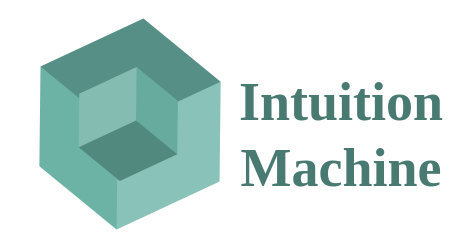 <mxfile version="12.3.8" type="github" pages="1">
  <diagram id="KjCLcr777CeXuh56Vzgp" name="Page-1">
    <mxGraphModel dx="789" dy="511" grid="1" gridSize="10" guides="1" tooltips="1" connect="1" arrows="1" fold="1" page="1" pageScale="1" pageWidth="850" pageHeight="1100" math="0" shadow="0">
      <root>
        <mxCell id="0"/>
        <mxCell id="1" parent="0"/>
        <mxCell id="l-CDvTGbUFodCzUKEkij-1" value="" style="group" vertex="1" connectable="0" parent="1">
          <mxGeometry x="60" y="110" width="90" height="100" as="geometry"/>
        </mxCell>
        <mxCell id="Z58XzRF4joGfe4loIMfG-18" value="" style="verticalLabelPosition=bottom;verticalAlign=top;html=1;shape=mxgraph.infographic.shadedCube;isoAngle=15;fillColor=#6CB3A6;strokeColor=none;rotation=-115;" parent="l-CDvTGbUFodCzUKEkij-1" vertex="1">
          <mxGeometry width="90" height="100" as="geometry"/>
        </mxCell>
        <mxCell id="Z58XzRF4joGfe4loIMfG-6" style="edgeStyle=orthogonalEdgeStyle;rounded=0;orthogonalLoop=1;jettySize=auto;html=1;exitX=1;exitY=0.5;exitDx=0;exitDy=0;" parent="l-CDvTGbUFodCzUKEkij-1" edge="1">
          <mxGeometry relative="1" as="geometry">
            <mxPoint x="68.155" y="93.396" as="sourcePoint"/>
            <mxPoint x="68.155" y="93.396" as="targetPoint"/>
          </mxGeometry>
        </mxCell>
        <mxCell id="Z58XzRF4joGfe4loIMfG-7" style="edgeStyle=orthogonalEdgeStyle;rounded=0;orthogonalLoop=1;jettySize=auto;html=1;exitX=1;exitY=0.5;exitDx=0;exitDy=0;" parent="l-CDvTGbUFodCzUKEkij-1" edge="1">
          <mxGeometry relative="1" as="geometry">
            <mxPoint x="68.155" y="64.623" as="sourcePoint"/>
            <mxPoint x="68.155" y="64.387" as="targetPoint"/>
          </mxGeometry>
        </mxCell>
        <mxCell id="Z58XzRF4joGfe4loIMfG-17" value="" style="verticalLabelPosition=bottom;verticalAlign=top;html=1;shape=mxgraph.infographic.shadedCube;isoAngle=15;fillColor=#67AB9F;strokeColor=none;rotation=65;" parent="l-CDvTGbUFodCzUKEkij-1" vertex="1">
          <mxGeometry x="20.097" y="22.642" width="48.058" height="54.717" as="geometry"/>
        </mxCell>
        <mxCell id="l-CDvTGbUFodCzUKEkij-2" value="Intuition&lt;br style=&quot;font-size: 27px;&quot;&gt;Machine" style="text;html=1;align=center;verticalAlign=middle;resizable=0;points=[];;autosize=1;fontSize=27;fontStyle=1;fontFamily=Lucida Console;fontColor=#497A71;" vertex="1" parent="1">
          <mxGeometry x="150" y="130" width="120" height="70" as="geometry"/>
        </mxCell>
      </root>
    </mxGraphModel>
  </diagram>
</mxfile>
